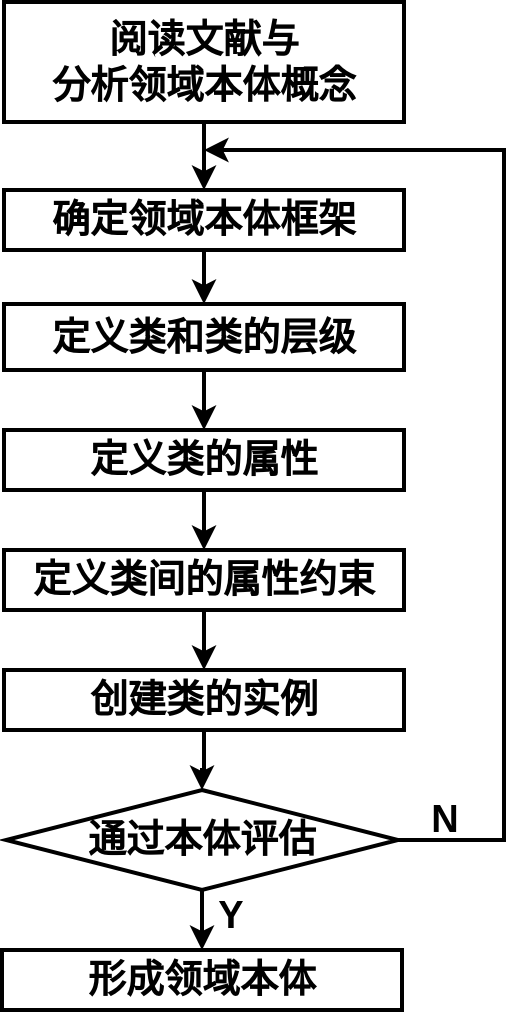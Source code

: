 <mxfile version="16.6.4" type="github">
  <diagram id="pkrnBZ31O33gXuKPcnR_" name="Page-1">
    <mxGraphModel dx="1058" dy="794" grid="1" gridSize="10" guides="1" tooltips="1" connect="1" arrows="1" fold="1" page="1" pageScale="1" pageWidth="827" pageHeight="1169" math="0" shadow="0">
      <root>
        <mxCell id="0" />
        <mxCell id="1" parent="0" />
        <mxCell id="kKUYvnr-Q00udqjfxyr7-9" style="edgeStyle=orthogonalEdgeStyle;rounded=0;orthogonalLoop=1;jettySize=auto;html=1;exitX=0.5;exitY=1;exitDx=0;exitDy=0;entryX=0.5;entryY=0;entryDx=0;entryDy=0;fontSize=19;strokeWidth=2;" edge="1" parent="1" source="kKUYvnr-Q00udqjfxyr7-1" target="kKUYvnr-Q00udqjfxyr7-2">
          <mxGeometry relative="1" as="geometry" />
        </mxCell>
        <mxCell id="kKUYvnr-Q00udqjfxyr7-1" value="&lt;font face=&quot;Times New Roman&quot; size=&quot;1&quot;&gt;&lt;b style=&quot;font-size: 19px&quot;&gt;阅读文献与&lt;br&gt;分析领域本体概念&lt;/b&gt;&lt;/font&gt;" style="rounded=0;whiteSpace=wrap;html=1;strokeWidth=2;" vertex="1" parent="1">
          <mxGeometry x="310" y="86" width="200" height="60" as="geometry" />
        </mxCell>
        <mxCell id="kKUYvnr-Q00udqjfxyr7-10" style="edgeStyle=orthogonalEdgeStyle;rounded=0;orthogonalLoop=1;jettySize=auto;html=1;exitX=0.5;exitY=1;exitDx=0;exitDy=0;fontSize=19;strokeWidth=2;" edge="1" parent="1" source="kKUYvnr-Q00udqjfxyr7-2" target="kKUYvnr-Q00udqjfxyr7-3">
          <mxGeometry relative="1" as="geometry" />
        </mxCell>
        <mxCell id="kKUYvnr-Q00udqjfxyr7-2" value="&lt;font face=&quot;Times New Roman&quot;&gt;&lt;span style=&quot;font-size: 19px&quot;&gt;&lt;b&gt;确定领域本体框架&lt;/b&gt;&lt;/span&gt;&lt;/font&gt;" style="rounded=0;whiteSpace=wrap;html=1;strokeWidth=2;" vertex="1" parent="1">
          <mxGeometry x="310" y="180" width="200" height="30" as="geometry" />
        </mxCell>
        <mxCell id="kKUYvnr-Q00udqjfxyr7-11" style="edgeStyle=orthogonalEdgeStyle;rounded=0;orthogonalLoop=1;jettySize=auto;html=1;exitX=0.5;exitY=1;exitDx=0;exitDy=0;entryX=0.5;entryY=0;entryDx=0;entryDy=0;fontSize=19;strokeWidth=2;" edge="1" parent="1" source="kKUYvnr-Q00udqjfxyr7-3" target="kKUYvnr-Q00udqjfxyr7-4">
          <mxGeometry relative="1" as="geometry" />
        </mxCell>
        <mxCell id="kKUYvnr-Q00udqjfxyr7-3" value="&lt;font face=&quot;Times New Roman&quot;&gt;&lt;span style=&quot;font-size: 19px&quot;&gt;&lt;b&gt;定义类和类的层级&lt;/b&gt;&lt;/span&gt;&lt;/font&gt;" style="rounded=0;whiteSpace=wrap;html=1;strokeWidth=2;" vertex="1" parent="1">
          <mxGeometry x="310" y="237" width="200" height="33" as="geometry" />
        </mxCell>
        <mxCell id="kKUYvnr-Q00udqjfxyr7-12" style="edgeStyle=orthogonalEdgeStyle;rounded=0;orthogonalLoop=1;jettySize=auto;html=1;exitX=0.5;exitY=1;exitDx=0;exitDy=0;entryX=0.5;entryY=0;entryDx=0;entryDy=0;fontSize=19;strokeWidth=2;" edge="1" parent="1" source="kKUYvnr-Q00udqjfxyr7-4" target="kKUYvnr-Q00udqjfxyr7-5">
          <mxGeometry relative="1" as="geometry" />
        </mxCell>
        <mxCell id="kKUYvnr-Q00udqjfxyr7-4" value="&lt;font face=&quot;Times New Roman&quot;&gt;&lt;span style=&quot;font-size: 19px&quot;&gt;&lt;b&gt;定义类的属性&lt;/b&gt;&lt;/span&gt;&lt;/font&gt;" style="rounded=0;whiteSpace=wrap;html=1;strokeWidth=2;" vertex="1" parent="1">
          <mxGeometry x="310" y="300" width="200" height="30" as="geometry" />
        </mxCell>
        <mxCell id="kKUYvnr-Q00udqjfxyr7-13" style="edgeStyle=orthogonalEdgeStyle;rounded=0;orthogonalLoop=1;jettySize=auto;html=1;exitX=0.5;exitY=1;exitDx=0;exitDy=0;fontSize=19;strokeWidth=2;" edge="1" parent="1" source="kKUYvnr-Q00udqjfxyr7-5" target="kKUYvnr-Q00udqjfxyr7-6">
          <mxGeometry relative="1" as="geometry" />
        </mxCell>
        <mxCell id="kKUYvnr-Q00udqjfxyr7-5" value="&lt;font face=&quot;Times New Roman&quot;&gt;&lt;span style=&quot;font-size: 19px&quot;&gt;&lt;b&gt;定义类间的属性约束&lt;/b&gt;&lt;/span&gt;&lt;/font&gt;" style="rounded=0;whiteSpace=wrap;html=1;strokeWidth=2;" vertex="1" parent="1">
          <mxGeometry x="310" y="360" width="200" height="30" as="geometry" />
        </mxCell>
        <mxCell id="kKUYvnr-Q00udqjfxyr7-14" style="edgeStyle=orthogonalEdgeStyle;rounded=0;orthogonalLoop=1;jettySize=auto;html=1;exitX=0.5;exitY=1;exitDx=0;exitDy=0;fontSize=19;strokeWidth=2;" edge="1" parent="1" source="kKUYvnr-Q00udqjfxyr7-6" target="kKUYvnr-Q00udqjfxyr7-7">
          <mxGeometry relative="1" as="geometry" />
        </mxCell>
        <mxCell id="kKUYvnr-Q00udqjfxyr7-6" value="&lt;font face=&quot;Times New Roman&quot;&gt;&lt;span style=&quot;font-size: 19px&quot;&gt;&lt;b&gt;创建类的实例&lt;/b&gt;&lt;/span&gt;&lt;/font&gt;" style="rounded=0;whiteSpace=wrap;html=1;strokeWidth=2;" vertex="1" parent="1">
          <mxGeometry x="310" y="420" width="200" height="30" as="geometry" />
        </mxCell>
        <mxCell id="kKUYvnr-Q00udqjfxyr7-15" style="edgeStyle=orthogonalEdgeStyle;rounded=0;orthogonalLoop=1;jettySize=auto;html=1;exitX=0.5;exitY=1;exitDx=0;exitDy=0;fontSize=19;strokeWidth=2;" edge="1" parent="1" source="kKUYvnr-Q00udqjfxyr7-7" target="kKUYvnr-Q00udqjfxyr7-8">
          <mxGeometry relative="1" as="geometry" />
        </mxCell>
        <mxCell id="kKUYvnr-Q00udqjfxyr7-16" style="edgeStyle=orthogonalEdgeStyle;rounded=0;orthogonalLoop=1;jettySize=auto;html=1;exitX=1;exitY=0.5;exitDx=0;exitDy=0;fontSize=19;strokeWidth=2;" edge="1" parent="1" source="kKUYvnr-Q00udqjfxyr7-7">
          <mxGeometry relative="1" as="geometry">
            <mxPoint x="410" y="160" as="targetPoint" />
            <Array as="points">
              <mxPoint x="560" y="505" />
              <mxPoint x="560" y="160" />
              <mxPoint x="440" y="160" />
            </Array>
          </mxGeometry>
        </mxCell>
        <mxCell id="kKUYvnr-Q00udqjfxyr7-7" value="&lt;b&gt;通过本体评估&lt;/b&gt;" style="rhombus;whiteSpace=wrap;html=1;fontSize=19;strokeWidth=2;" vertex="1" parent="1">
          <mxGeometry x="311" y="480" width="196" height="50" as="geometry" />
        </mxCell>
        <mxCell id="kKUYvnr-Q00udqjfxyr7-8" value="&lt;font face=&quot;Times New Roman&quot;&gt;&lt;span style=&quot;font-size: 19px&quot;&gt;&lt;b&gt;形成领域本体&lt;/b&gt;&lt;/span&gt;&lt;/font&gt;" style="rounded=0;whiteSpace=wrap;html=1;strokeWidth=2;" vertex="1" parent="1">
          <mxGeometry x="309" y="560" width="200" height="30" as="geometry" />
        </mxCell>
        <mxCell id="kKUYvnr-Q00udqjfxyr7-17" value="&lt;b&gt;N&lt;/b&gt;" style="text;html=1;align=center;verticalAlign=middle;resizable=0;points=[];autosize=1;strokeColor=none;fillColor=none;fontSize=19;" vertex="1" parent="1">
          <mxGeometry x="515" y="480" width="30" height="30" as="geometry" />
        </mxCell>
        <mxCell id="kKUYvnr-Q00udqjfxyr7-18" value="&lt;b&gt;Y&lt;/b&gt;" style="text;html=1;align=center;verticalAlign=middle;resizable=0;points=[];autosize=1;strokeColor=none;fillColor=none;fontSize=19;" vertex="1" parent="1">
          <mxGeometry x="408" y="528" width="30" height="30" as="geometry" />
        </mxCell>
      </root>
    </mxGraphModel>
  </diagram>
</mxfile>
